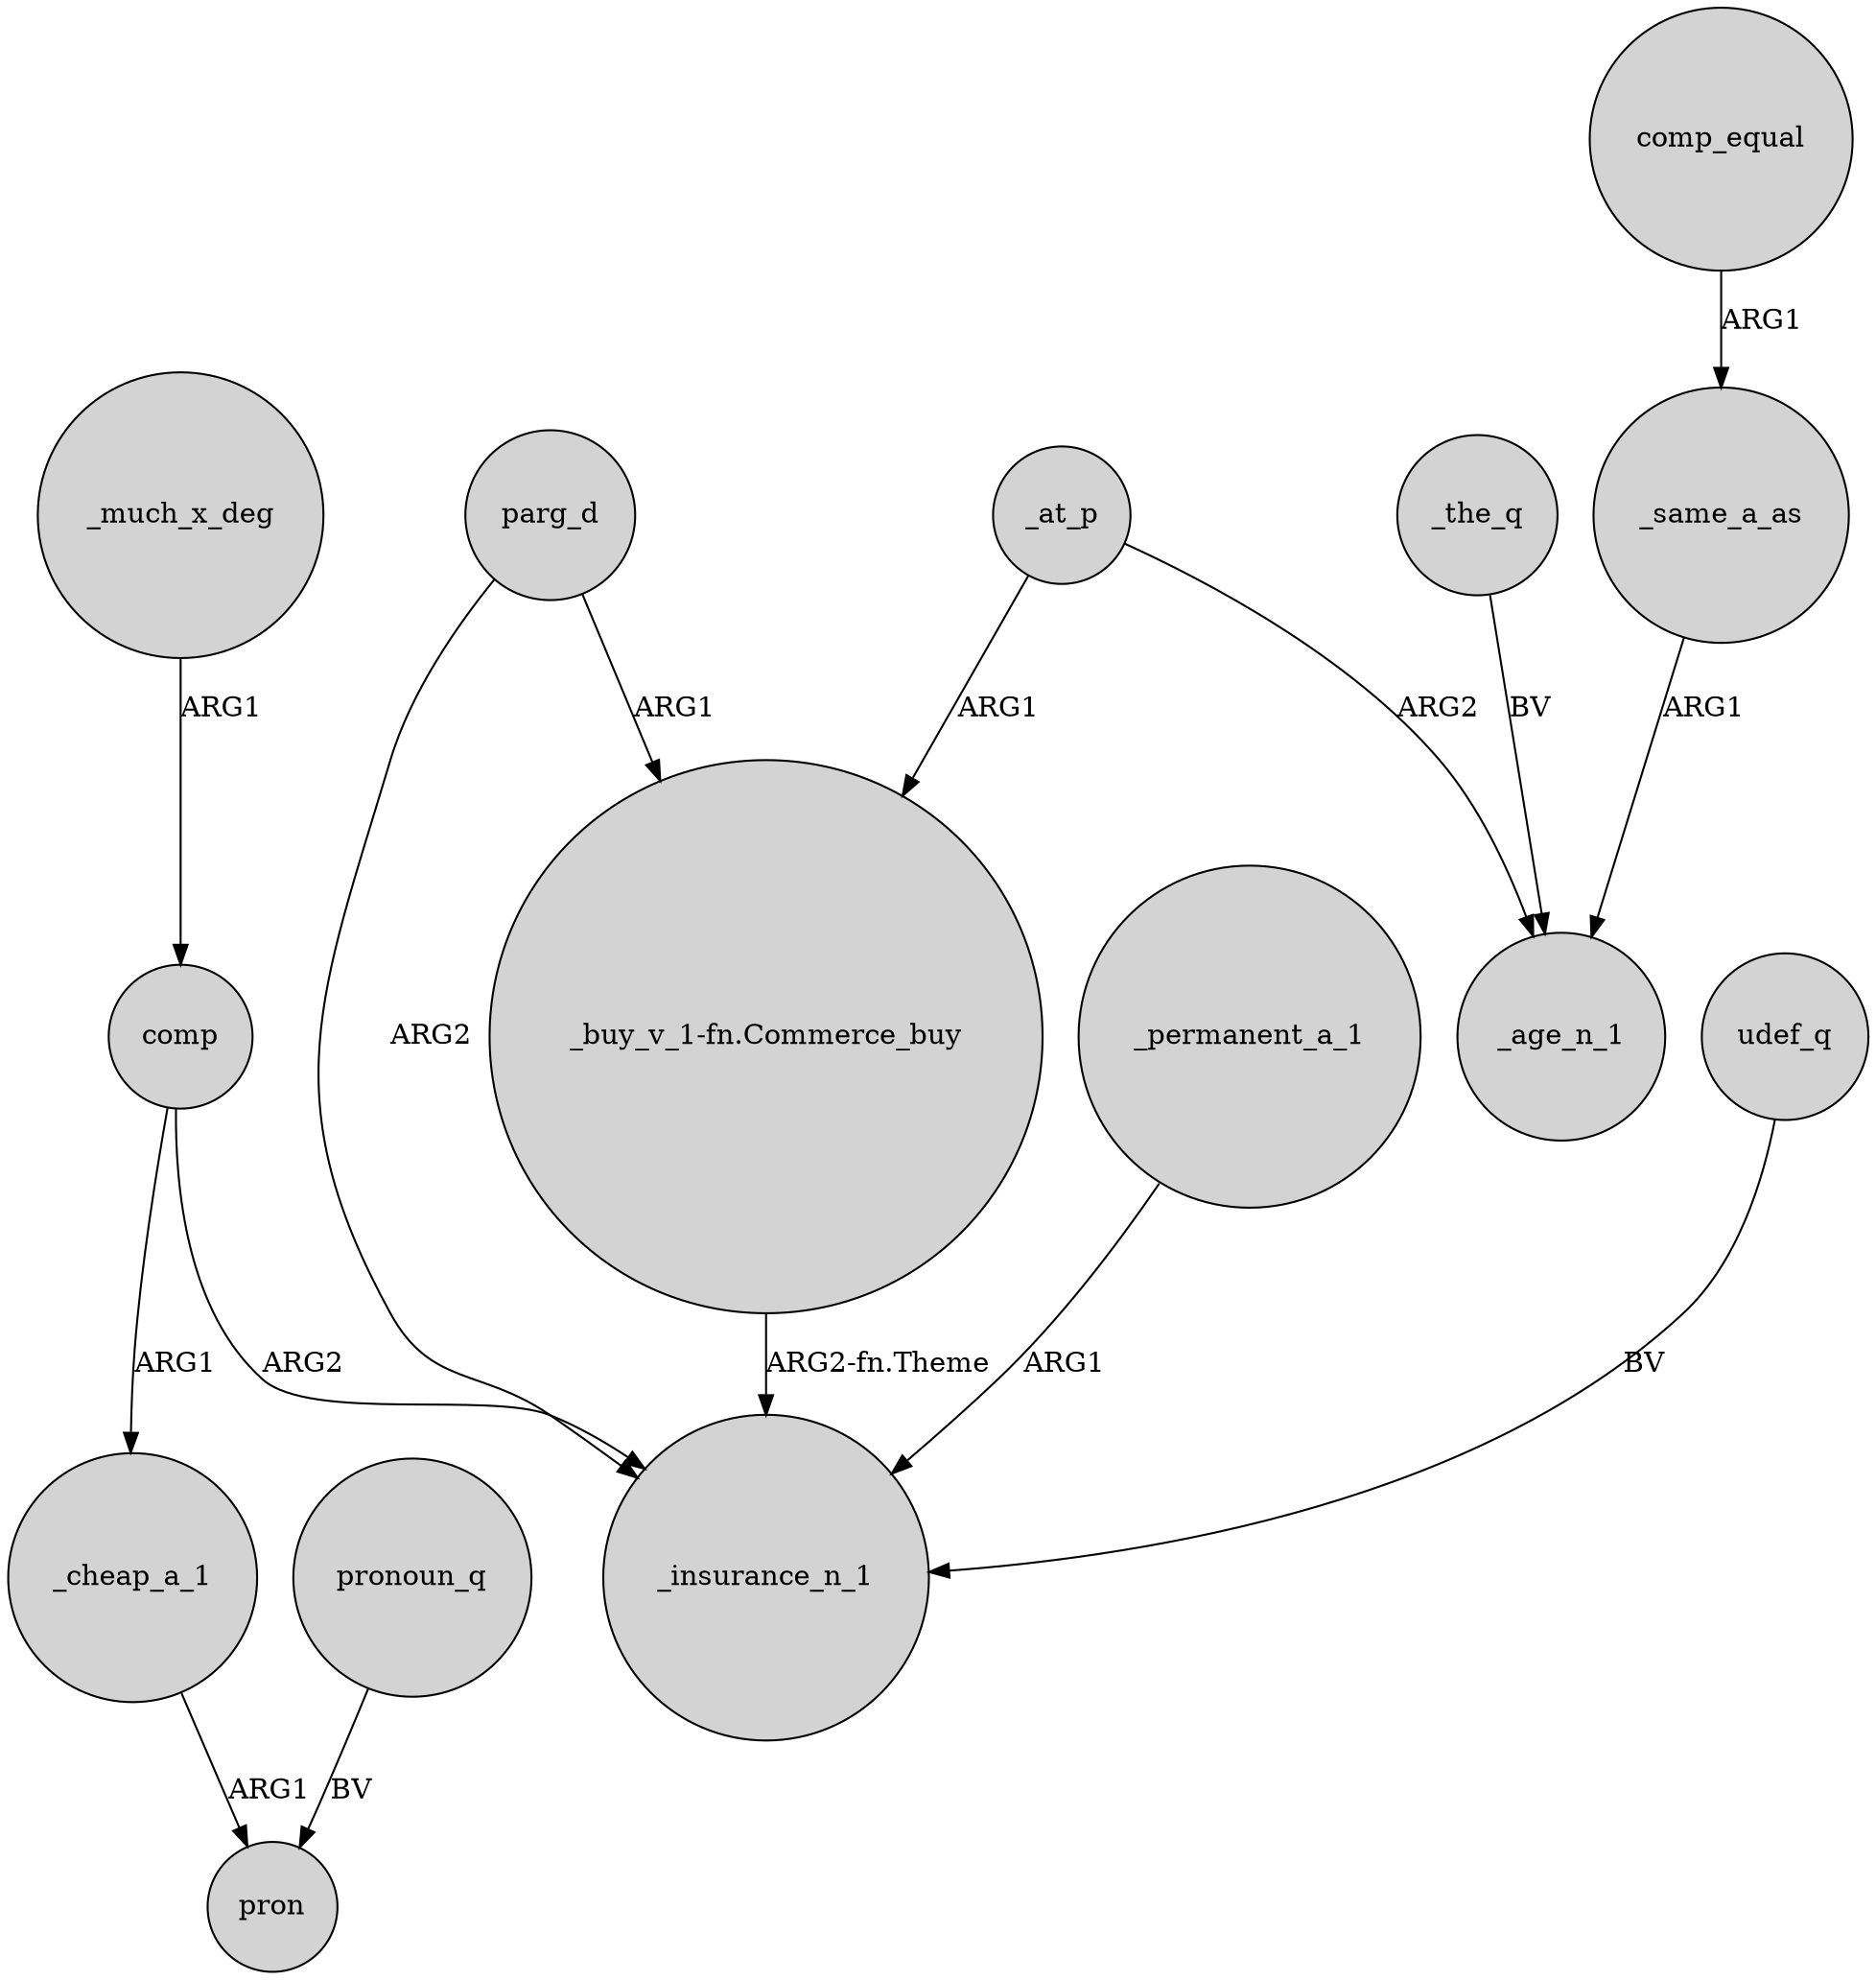 digraph {
	node [shape=circle style=filled]
	_same_a_as -> _age_n_1 [label=ARG1]
	comp -> _insurance_n_1 [label=ARG2]
	_permanent_a_1 -> _insurance_n_1 [label=ARG1]
	_at_p -> _age_n_1 [label=ARG2]
	comp_equal -> _same_a_as [label=ARG1]
	parg_d -> _insurance_n_1 [label=ARG2]
	_much_x_deg -> comp [label=ARG1]
	"_buy_v_1-fn.Commerce_buy" -> _insurance_n_1 [label="ARG2-fn.Theme"]
	_at_p -> "_buy_v_1-fn.Commerce_buy" [label=ARG1]
	comp -> _cheap_a_1 [label=ARG1]
	udef_q -> _insurance_n_1 [label=BV]
	parg_d -> "_buy_v_1-fn.Commerce_buy" [label=ARG1]
	_cheap_a_1 -> pron [label=ARG1]
	_the_q -> _age_n_1 [label=BV]
	pronoun_q -> pron [label=BV]
}
